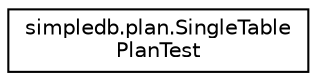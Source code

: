 digraph "Graphical Class Hierarchy"
{
  edge [fontname="Helvetica",fontsize="10",labelfontname="Helvetica",labelfontsize="10"];
  node [fontname="Helvetica",fontsize="10",shape=record];
  rankdir="LR";
  Node0 [label="simpledb.plan.SingleTable\lPlanTest",height=0.2,width=0.4,color="black", fillcolor="white", style="filled",URL="$classsimpledb_1_1plan_1_1SingleTablePlanTest.html"];
}
